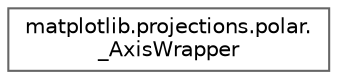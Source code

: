 digraph "Graphical Class Hierarchy"
{
 // LATEX_PDF_SIZE
  bgcolor="transparent";
  edge [fontname=Helvetica,fontsize=10,labelfontname=Helvetica,labelfontsize=10];
  node [fontname=Helvetica,fontsize=10,shape=box,height=0.2,width=0.4];
  rankdir="LR";
  Node0 [id="Node000000",label="matplotlib.projections.polar.\l_AxisWrapper",height=0.2,width=0.4,color="grey40", fillcolor="white", style="filled",URL="$d6/df6/classmatplotlib_1_1projections_1_1polar_1_1__AxisWrapper.html",tooltip=" "];
}
